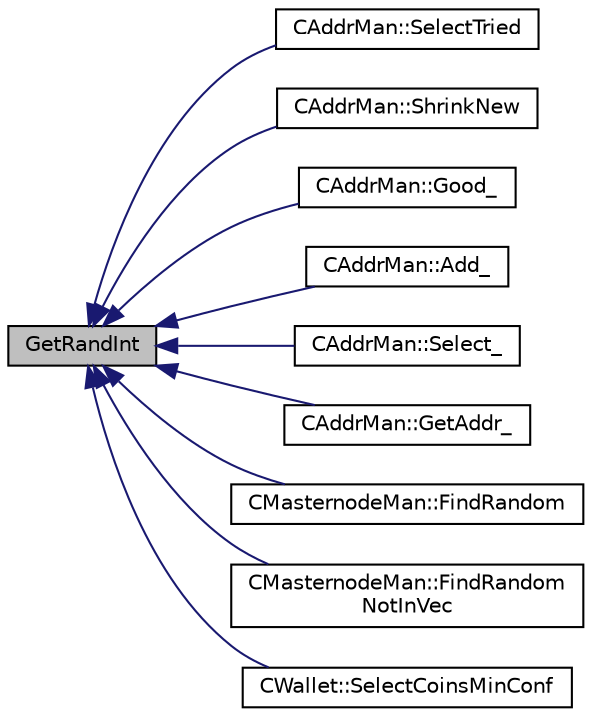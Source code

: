 digraph "GetRandInt"
{
  edge [fontname="Helvetica",fontsize="10",labelfontname="Helvetica",labelfontsize="10"];
  node [fontname="Helvetica",fontsize="10",shape=record];
  rankdir="LR";
  Node467 [label="GetRandInt",height=0.2,width=0.4,color="black", fillcolor="grey75", style="filled", fontcolor="black"];
  Node467 -> Node468 [dir="back",color="midnightblue",fontsize="10",style="solid",fontname="Helvetica"];
  Node468 [label="CAddrMan::SelectTried",height=0.2,width=0.4,color="black", fillcolor="white", style="filled",URL="$class_c_addr_man.html#a9c466eca7afe5c12554da5734f89e656"];
  Node467 -> Node469 [dir="back",color="midnightblue",fontsize="10",style="solid",fontname="Helvetica"];
  Node469 [label="CAddrMan::ShrinkNew",height=0.2,width=0.4,color="black", fillcolor="white", style="filled",URL="$class_c_addr_man.html#aebf83da3addc3bcee487a87ece3f9a2b"];
  Node467 -> Node470 [dir="back",color="midnightblue",fontsize="10",style="solid",fontname="Helvetica"];
  Node470 [label="CAddrMan::Good_",height=0.2,width=0.4,color="black", fillcolor="white", style="filled",URL="$class_c_addr_man.html#a33ec6a4584cf4b17af821e6e35216459"];
  Node467 -> Node471 [dir="back",color="midnightblue",fontsize="10",style="solid",fontname="Helvetica"];
  Node471 [label="CAddrMan::Add_",height=0.2,width=0.4,color="black", fillcolor="white", style="filled",URL="$class_c_addr_man.html#a9dd6df8b1904548a86054d19d4a90724"];
  Node467 -> Node472 [dir="back",color="midnightblue",fontsize="10",style="solid",fontname="Helvetica"];
  Node472 [label="CAddrMan::Select_",height=0.2,width=0.4,color="black", fillcolor="white", style="filled",URL="$class_c_addr_man.html#acd799cecb73e466d1369e6e2f23d3a8d"];
  Node467 -> Node473 [dir="back",color="midnightblue",fontsize="10",style="solid",fontname="Helvetica"];
  Node473 [label="CAddrMan::GetAddr_",height=0.2,width=0.4,color="black", fillcolor="white", style="filled",URL="$class_c_addr_man.html#aff86d04dc7c0e0afae3ff5998417db17"];
  Node467 -> Node474 [dir="back",color="midnightblue",fontsize="10",style="solid",fontname="Helvetica"];
  Node474 [label="CMasternodeMan::FindRandom",height=0.2,width=0.4,color="black", fillcolor="white", style="filled",URL="$class_c_masternode_man.html#a88bed9a587332d015688ef794340f036"];
  Node467 -> Node475 [dir="back",color="midnightblue",fontsize="10",style="solid",fontname="Helvetica"];
  Node475 [label="CMasternodeMan::FindRandom\lNotInVec",height=0.2,width=0.4,color="black", fillcolor="white", style="filled",URL="$class_c_masternode_man.html#abfe90ee0fb23e6ff54b7801f6ddf4155",tooltip="Find a random entry. "];
  Node467 -> Node476 [dir="back",color="midnightblue",fontsize="10",style="solid",fontname="Helvetica"];
  Node476 [label="CWallet::SelectCoinsMinConf",height=0.2,width=0.4,color="black", fillcolor="white", style="filled",URL="$class_c_wallet.html#a2c3d3a459f0482b7e7de693e743712eb"];
}
